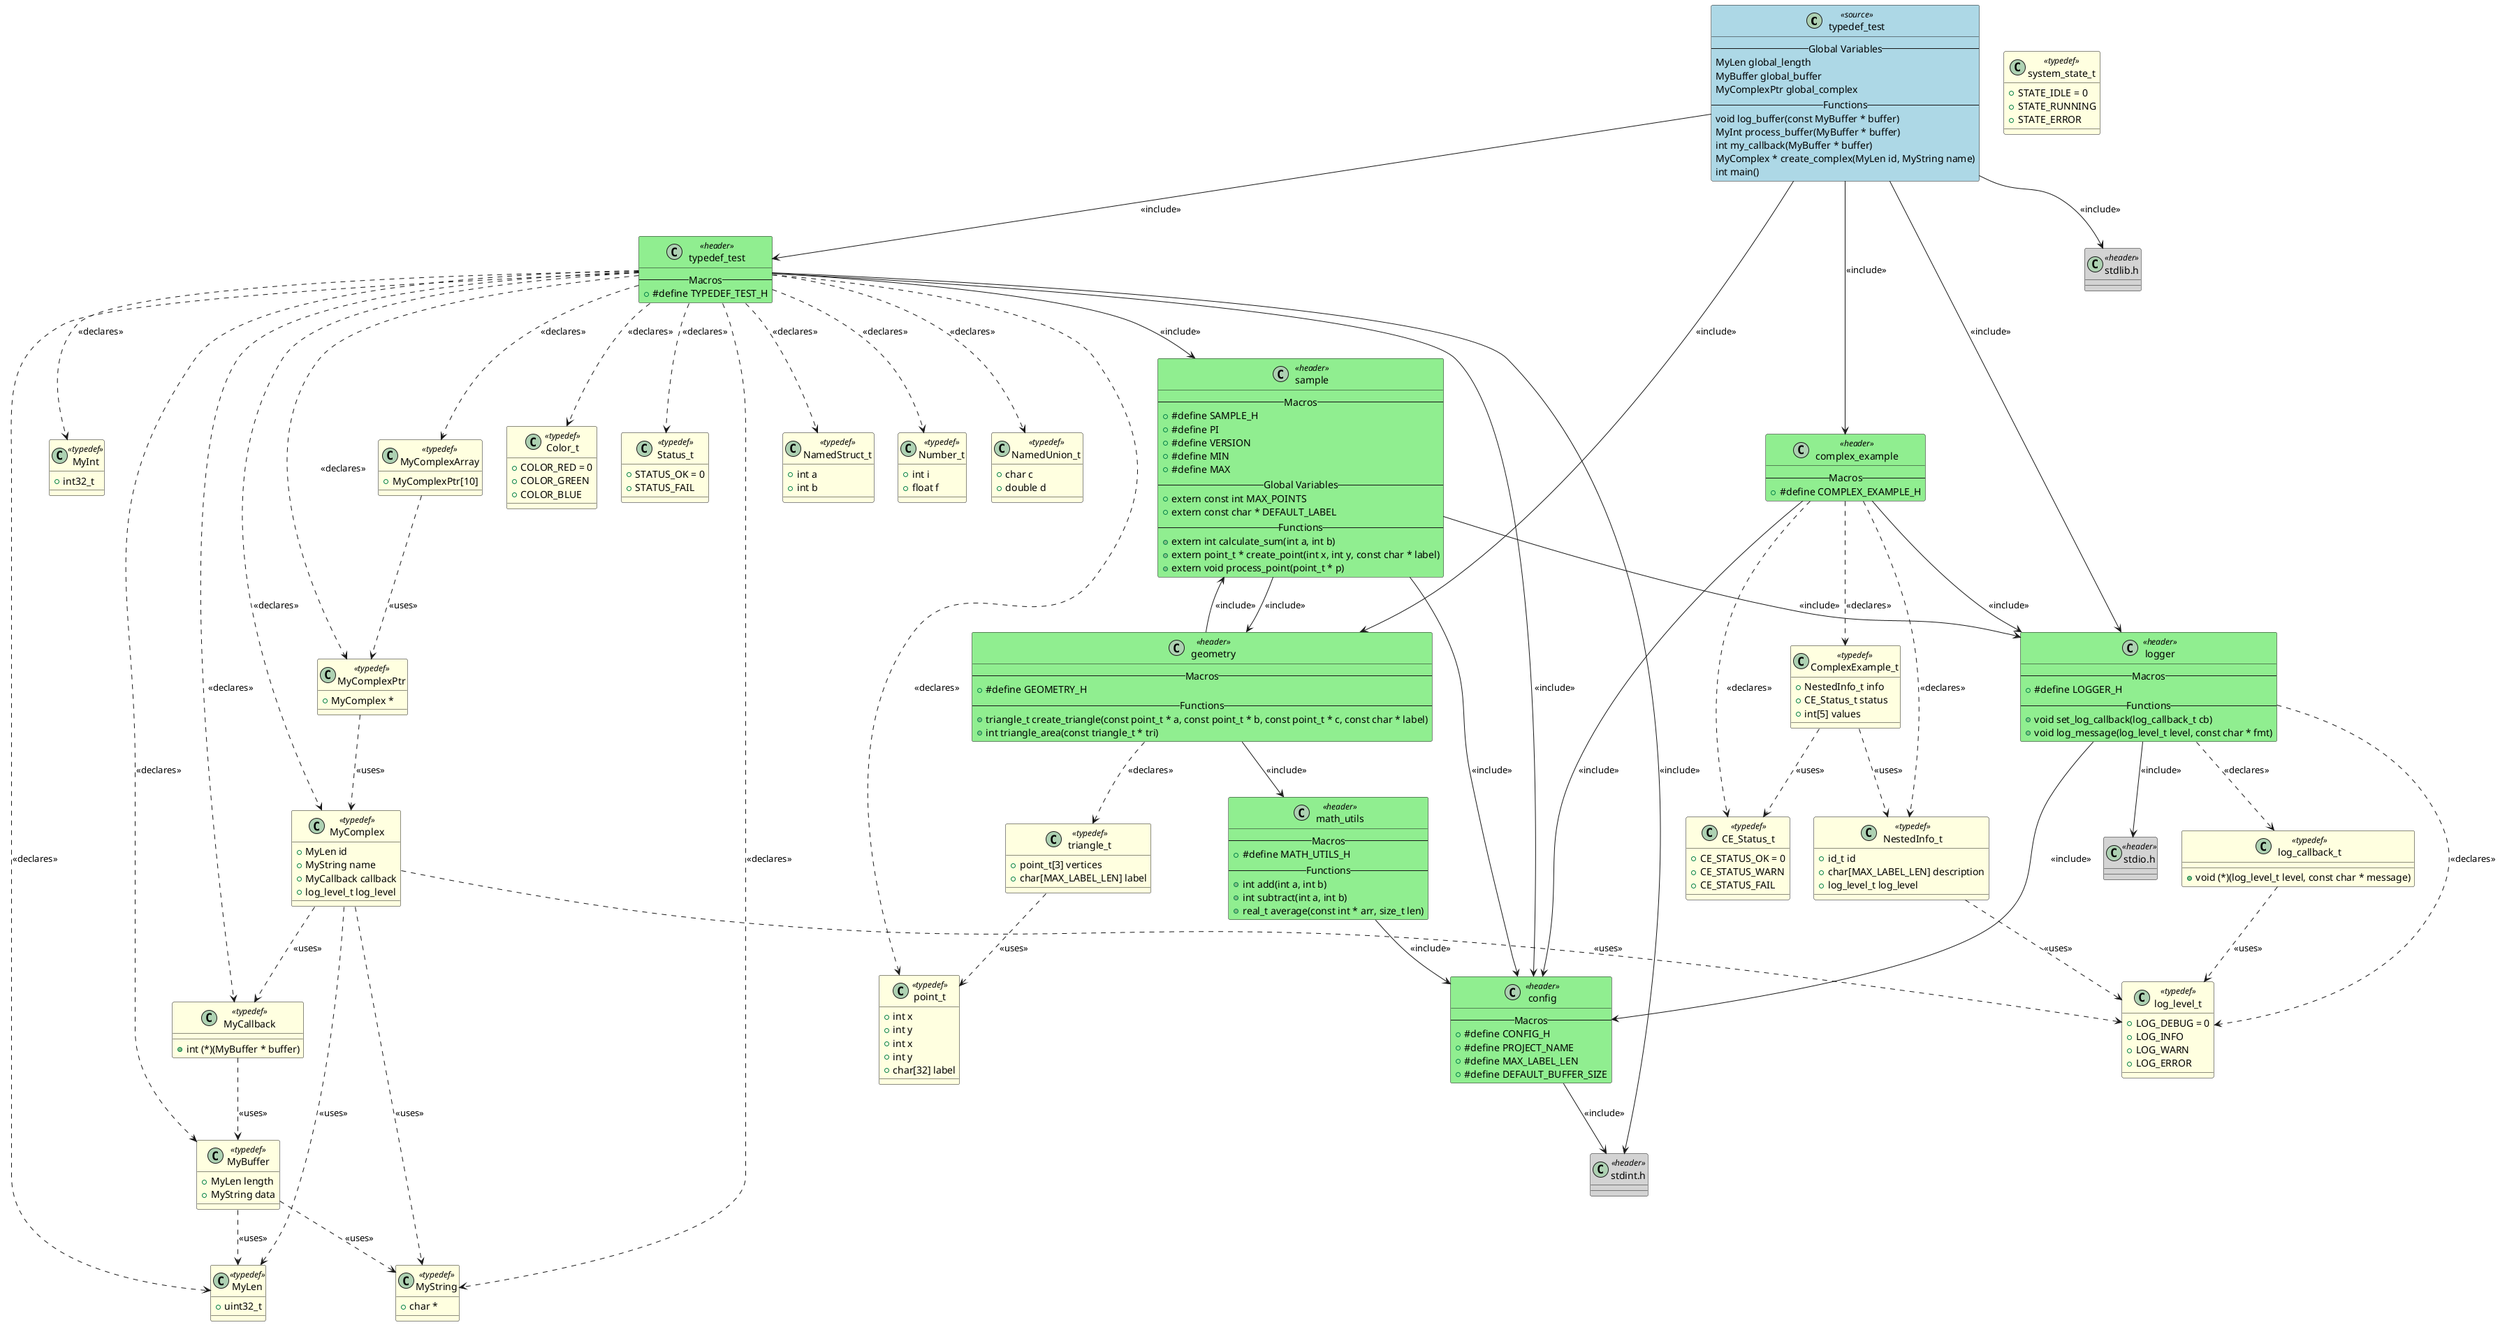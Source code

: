 @startuml typedef_test

class "typedef_test" as TYPEDEF_TEST <<source>> #LightBlue
{
    -- Global Variables --
    MyLen global_length
    MyBuffer global_buffer
    MyComplexPtr global_complex
    -- Functions --
    void log_buffer(const MyBuffer * buffer)
    MyInt process_buffer(MyBuffer * buffer)
    int my_callback(MyBuffer * buffer)
    MyComplex * create_complex(MyLen id, MyString name)
    int main()
}

class "typedef_test" as HEADER_TYPEDEF_TEST <<header>> #LightGreen
{
    -- Macros --
    + #define TYPEDEF_TEST_H
}

class "complex_example" as HEADER_COMPLEX_EXAMPLE <<header>> #LightGreen
{
    -- Macros --
    + #define COMPLEX_EXAMPLE_H
}

class "geometry" as HEADER_GEOMETRY <<header>> #LightGreen
{
    -- Macros --
    + #define GEOMETRY_H
    -- Functions --
    + triangle_t create_triangle(const point_t * a, const point_t * b, const point_t * c, const char * label)
    + int triangle_area(const triangle_t * tri)
}

class "logger" as HEADER_LOGGER <<header>> #LightGreen
{
    -- Macros --
    + #define LOGGER_H
    -- Functions --
    + void set_log_callback(log_callback_t cb)
    + void log_message(log_level_t level, const char * fmt)
}

class "stdlib.h" as HEADER_STDLIB_H <<header>> #LightGray
{
}

class "sample" as HEADER_SAMPLE <<header>> #LightGreen
{
    -- Macros --
    + #define SAMPLE_H
    + #define PI
    + #define VERSION
    + #define MIN
    + #define MAX
    -- Global Variables --
    + extern const int MAX_POINTS
    + extern const char * DEFAULT_LABEL
    -- Functions --
    + extern int calculate_sum(int a, int b)
    + extern point_t * create_point(int x, int y, const char * label)
    + extern void process_point(point_t * p)
}

class "config" as HEADER_CONFIG <<header>> #LightGreen
{
    -- Macros --
    + #define CONFIG_H
    + #define PROJECT_NAME
    + #define MAX_LABEL_LEN
    + #define DEFAULT_BUFFER_SIZE
}

class "stdint.h" as HEADER_STDINT_H <<header>> #LightGray
{
}

class "math_utils" as HEADER_MATH_UTILS <<header>> #LightGreen
{
    -- Macros --
    + #define MATH_UTILS_H
    -- Functions --
    + int add(int a, int b)
    + int subtract(int a, int b)
    + real_t average(const int * arr, size_t len)
}

class "stdio.h" as HEADER_STDIO_H <<header>> #LightGray
{
}

' Typedef classes from typedef_test.h
class "MyLen" as TYPEDEF_MYLEN <<typedef>> #LightYellow
{
    + uint32_t
}

class "MyInt" as TYPEDEF_MYINT <<typedef>> #LightYellow
{
    + int32_t
}

class "MyString" as TYPEDEF_MYSTRING <<typedef>> #LightYellow
{
    + char *
}

class "MyBuffer" as TYPEDEF_MYBUFFER <<typedef>> #LightYellow
{
    + MyLen length
    + MyString data
}

class "MyCallback" as TYPEDEF_MYCALLBACK <<typedef>> #LightYellow
{
    + int (*)(MyBuffer * buffer)
}

class "MyComplex" as TYPEDEF_MYCOMPLEX <<typedef>> #LightYellow
{
    + MyLen id
    + MyString name
    + MyCallback callback
    + log_level_t log_level
}

class "MyComplexPtr" as TYPEDEF_MYCOMPLEXPTR <<typedef>> #LightYellow
{
    + MyComplex *
}

class "Color_t" as TYPEDEF_COLOR_T <<typedef>> #LightYellow
{
    + COLOR_RED = 0
    + COLOR_GREEN
    + COLOR_BLUE
}

class "Status_t" as TYPEDEF_STATUS_T <<typedef>> #LightYellow
{
    + STATUS_OK = 0
    + STATUS_FAIL
}

class "Point_t" as TYPEDEF_POINT_T <<typedef>> #LightYellow
{
    + int x
    + int y
}

class "NamedStruct_t" as TYPEDEF_NAMEDSTRUCT_T <<typedef>> #LightYellow
{
    + int a
    + int b
}

class "Number_t" as TYPEDEF_NUMBER_T <<typedef>> #LightYellow
{
    + int i
    + float f
}

class "NamedUnion_t" as TYPEDEF_NAMEDUNION_T <<typedef>> #LightYellow
{
    + char c
    + double d
}

class "MyComplexArray" as TYPEDEF_MYCOMPLEXARRAY <<typedef>> #LightYellow
{
    + MyComplexPtr[10]
}

' Typedef classes from other headers
class "point_t" as TYPEDEF_POINT_T <<typedef>> #LightYellow
{
    + int x
    + int y
    + char[32] label
}

class "system_state_t" as TYPEDEF_SYSTEM_STATE_T <<typedef>> #LightYellow
{
    + STATE_IDLE = 0
    + STATE_RUNNING
    + STATE_ERROR
}

class "triangle_t" as TYPEDEF_TRIANGLE_T <<typedef>> #LightYellow
{
    + point_t[3] vertices
    + char[MAX_LABEL_LEN] label
}

class "log_level_t" as TYPEDEF_LOG_LEVEL_T <<typedef>> #LightYellow
{
    + LOG_DEBUG = 0
    + LOG_INFO
    + LOG_WARN
    + LOG_ERROR
}

class "log_callback_t" as TYPEDEF_LOGCALLBACK_T <<typedef>> #LightYellow
{
    + void (*)(log_level_t level, const char * message)
}

class "NestedInfo_t" as TYPEDEF_NESTEDINFO_T <<typedef>> #LightYellow
{
    + id_t id
    + char[MAX_LABEL_LEN] description
    + log_level_t log_level
}

class "CE_Status_t" as TYPEDEF_CE_STATUS_T <<typedef>> #LightYellow
{
    + CE_STATUS_OK = 0
    + CE_STATUS_WARN
    + CE_STATUS_FAIL
}

class "ComplexExample_t" as TYPEDEF_COMPLEXEXAMPLE_T <<typedef>> #LightYellow
{
    + NestedInfo_t info
    + CE_Status_t status
    + int[5] values
}

' Include relationships: C or H files including other H files
TYPEDEF_TEST --> HEADER_TYPEDEF_TEST : <<include>>
TYPEDEF_TEST --> HEADER_COMPLEX_EXAMPLE : <<include>>
TYPEDEF_TEST --> HEADER_GEOMETRY : <<include>>
TYPEDEF_TEST --> HEADER_LOGGER : <<include>>
TYPEDEF_TEST --> HEADER_STDLIB_H : <<include>>
HEADER_TYPEDEF_TEST --> HEADER_STDINT_H : <<include>>
HEADER_TYPEDEF_TEST --> HEADER_SAMPLE : <<include>>
HEADER_TYPEDEF_TEST --> HEADER_CONFIG : <<include>>
HEADER_COMPLEX_EXAMPLE --> HEADER_CONFIG : <<include>>
HEADER_COMPLEX_EXAMPLE --> HEADER_LOGGER : <<include>>
HEADER_GEOMETRY --> HEADER_SAMPLE : <<include>>
HEADER_GEOMETRY --> HEADER_MATH_UTILS : <<include>>
HEADER_LOGGER --> HEADER_STDIO_H : <<include>>
HEADER_LOGGER --> HEADER_CONFIG : <<include>>
HEADER_CONFIG --> HEADER_STDINT_H : <<include>>
HEADER_MATH_UTILS --> HEADER_CONFIG : <<include>>
HEADER_SAMPLE --> HEADER_CONFIG : <<include>>
HEADER_SAMPLE --> HEADER_GEOMETRY : <<include>>
HEADER_SAMPLE --> HEADER_LOGGER : <<include>>

' Declaration relationships: C or H files declaring typedef with declares relation
HEADER_TYPEDEF_TEST ..> TYPEDEF_MYLEN : <<declares>>
HEADER_TYPEDEF_TEST ..> TYPEDEF_MYINT : <<declares>>
HEADER_TYPEDEF_TEST ..> TYPEDEF_MYSTRING : <<declares>>
HEADER_TYPEDEF_TEST ..> TYPEDEF_MYBUFFER : <<declares>>
HEADER_TYPEDEF_TEST ..> TYPEDEF_MYCALLBACK : <<declares>>
HEADER_TYPEDEF_TEST ..> TYPEDEF_MYCOMPLEX : <<declares>>
HEADER_TYPEDEF_TEST ..> TYPEDEF_MYCOMPLEXPTR : <<declares>>
HEADER_TYPEDEF_TEST ..> TYPEDEF_COLOR_T : <<declares>>
HEADER_TYPEDEF_TEST ..> TYPEDEF_STATUS_T : <<declares>>
HEADER_TYPEDEF_TEST ..> TYPEDEF_POINT_T : <<declares>>
HEADER_TYPEDEF_TEST ..> TYPEDEF_NAMEDSTRUCT_T : <<declares>>
HEADER_TYPEDEF_TEST ..> TYPEDEF_NUMBER_T : <<declares>>
HEADER_TYPEDEF_TEST ..> TYPEDEF_NAMEDUNION_T : <<declares>>
HEADER_TYPEDEF_TEST ..> TYPEDEF_MYCOMPLEXARRAY : <<declares>>
HEADER_COMPLEX_EXAMPLE ..> TYPEDEF_NESTEDINFO_T : <<declares>>
HEADER_COMPLEX_EXAMPLE ..> TYPEDEF_CE_STATUS_T : <<declares>>
HEADER_COMPLEX_EXAMPLE ..> TYPEDEF_COMPLEXEXAMPLE_T : <<declares>>
HEADER_GEOMETRY ..> TYPEDEF_TRIANGLE_T : <<declares>>
HEADER_LOGGER ..> TYPEDEF_LOG_LEVEL_T : <<declares>>
HEADER_LOGGER ..> TYPEDEF_LOGCALLBACK_T : <<declares>>

' Uses relationships: typedefs using other typedefs relations via 'uses' linkage
TYPEDEF_MYBUFFER ..> TYPEDEF_MYLEN : <<uses>>
TYPEDEF_MYBUFFER ..> TYPEDEF_MYSTRING : <<uses>>
TYPEDEF_MYCALLBACK ..> TYPEDEF_MYBUFFER : <<uses>>
TYPEDEF_MYCOMPLEX ..> TYPEDEF_MYLEN : <<uses>>
TYPEDEF_MYCOMPLEX ..> TYPEDEF_MYSTRING : <<uses>>
TYPEDEF_MYCOMPLEX ..> TYPEDEF_MYCALLBACK : <<uses>>
TYPEDEF_MYCOMPLEX ..> TYPEDEF_LOG_LEVEL_T : <<uses>>
TYPEDEF_MYCOMPLEXPTR ..> TYPEDEF_MYCOMPLEX : <<uses>>
TYPEDEF_MYCOMPLEXARRAY ..> TYPEDEF_MYCOMPLEXPTR : <<uses>>
TYPEDEF_TRIANGLE_T ..> TYPEDEF_POINT_T : <<uses>>
TYPEDEF_LOGCALLBACK_T ..> TYPEDEF_LOG_LEVEL_T : <<uses>>
TYPEDEF_NESTEDINFO_T ..> TYPEDEF_LOG_LEVEL_T : <<uses>>
TYPEDEF_COMPLEXEXAMPLE_T ..> TYPEDEF_NESTEDINFO_T : <<uses>>
TYPEDEF_COMPLEXEXAMPLE_T ..> TYPEDEF_CE_STATUS_T : <<uses>>

@enduml